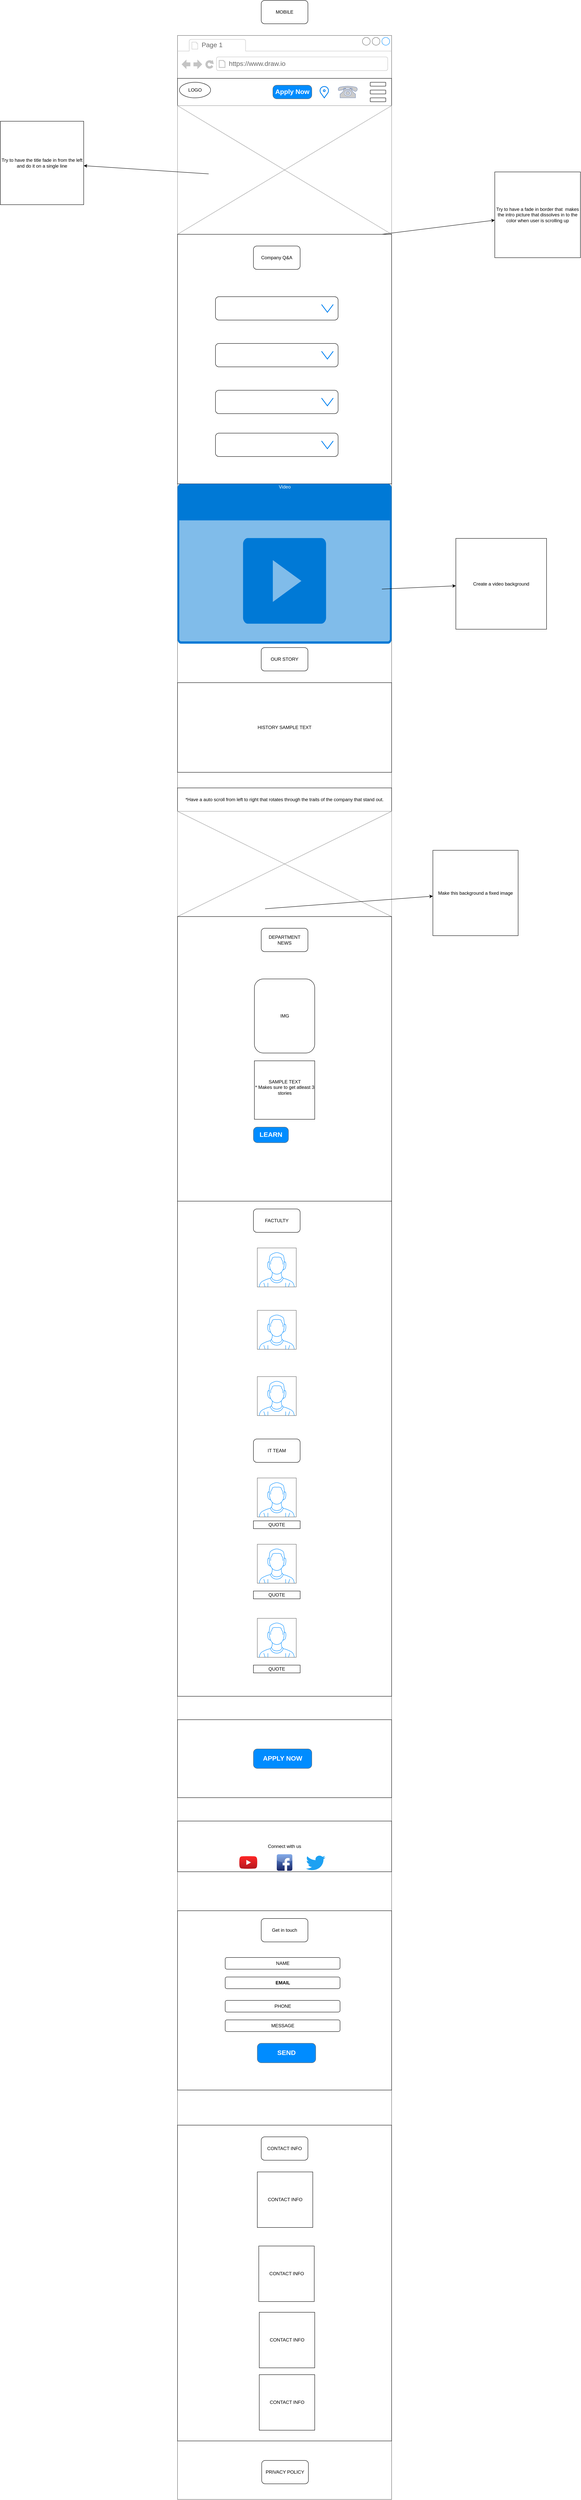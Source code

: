 <mxfile>
    <diagram id="NAHGZcy8bF3EsQdIibgA" name="Page-1">
        <mxGraphModel dx="1516" dy="779" grid="1" gridSize="10" guides="1" tooltips="1" connect="1" arrows="1" fold="1" page="1" pageScale="1" pageWidth="850" pageHeight="1100" math="0" shadow="0">
            <root>
                <mxCell id="0"/>
                <mxCell id="1" parent="0"/>
                <mxCell id="2" value="MOBILE" style="rounded=1;whiteSpace=wrap;html=1;" vertex="1" parent="1">
                    <mxGeometry x="170" y="130" width="120" height="60" as="geometry"/>
                </mxCell>
                <mxCell id="3" value="" style="strokeWidth=1;shadow=0;dashed=0;align=center;html=1;shape=mxgraph.mockup.containers.browserWindow;rSize=0;strokeColor=#666666;strokeColor2=#008cff;strokeColor3=#c4c4c4;mainText=,;recursiveResize=0;" vertex="1" parent="1">
                    <mxGeometry x="-45" y="220" width="550" height="6320" as="geometry"/>
                </mxCell>
                <mxCell id="4" value="Page 1" style="strokeWidth=1;shadow=0;dashed=0;align=center;html=1;shape=mxgraph.mockup.containers.anchor;fontSize=17;fontColor=#666666;align=left;" vertex="1" parent="3">
                    <mxGeometry x="60" y="12" width="110" height="26" as="geometry"/>
                </mxCell>
                <mxCell id="5" value="https://www.draw.io" style="strokeWidth=1;shadow=0;dashed=0;align=center;html=1;shape=mxgraph.mockup.containers.anchor;rSize=0;fontSize=17;fontColor=#666666;align=left;" vertex="1" parent="3">
                    <mxGeometry x="130" y="60" width="250" height="26" as="geometry"/>
                </mxCell>
                <mxCell id="6" value="" style="rounded=0;whiteSpace=wrap;html=1;" vertex="1" parent="3">
                    <mxGeometry y="110" width="550" height="70" as="geometry"/>
                </mxCell>
                <mxCell id="7" value="LOGO" style="ellipse;whiteSpace=wrap;html=1;" vertex="1" parent="3">
                    <mxGeometry x="5" y="120" width="80" height="40" as="geometry"/>
                </mxCell>
                <mxCell id="8" value="" style="rounded=1;whiteSpace=wrap;html=1;" vertex="1" parent="3">
                    <mxGeometry x="495" y="120" width="40" height="10" as="geometry"/>
                </mxCell>
                <mxCell id="9" value="" style="rounded=1;whiteSpace=wrap;html=1;" vertex="1" parent="3">
                    <mxGeometry x="495" y="140" width="40" height="10" as="geometry"/>
                </mxCell>
                <mxCell id="10" value="" style="rounded=1;whiteSpace=wrap;html=1;" vertex="1" parent="3">
                    <mxGeometry x="495" y="160" width="40" height="10" as="geometry"/>
                </mxCell>
                <mxCell id="11" value="" style="verticalLabelPosition=bottom;shadow=0;dashed=0;align=center;html=1;verticalAlign=top;strokeWidth=1;shape=mxgraph.mockup.graphics.simpleIcon;strokeColor=#999999;" vertex="1" parent="3">
                    <mxGeometry y="180" width="550" height="330" as="geometry"/>
                </mxCell>
                <mxCell id="12" value="" style="endArrow=classic;html=1;" edge="1" parent="3" target="13">
                    <mxGeometry width="50" height="50" relative="1" as="geometry">
                        <mxPoint x="80" y="355" as="sourcePoint"/>
                        <mxPoint x="-281" y="260" as="targetPoint"/>
                    </mxGeometry>
                </mxCell>
                <mxCell id="16" value="" style="rounded=0;whiteSpace=wrap;html=1;" vertex="1" parent="3">
                    <mxGeometry y="510" width="550" height="640" as="geometry"/>
                </mxCell>
                <mxCell id="17" value="Company Q&amp;amp;A" style="rounded=1;whiteSpace=wrap;html=1;" vertex="1" parent="3">
                    <mxGeometry x="195" y="540" width="120" height="60" as="geometry"/>
                </mxCell>
                <mxCell id="18" value="&lt;span style=&quot;color: rgba(0, 0, 0, 0); font-family: monospace; font-size: 0px; text-align: start;&quot;&gt;WHAT&lt;/span&gt;" style="rounded=1;whiteSpace=wrap;html=1;" vertex="1" parent="3">
                    <mxGeometry x="97.5" y="670" width="315" height="60" as="geometry"/>
                </mxCell>
                <mxCell id="19" value="&lt;span style=&quot;color: rgba(0, 0, 0, 0); font-family: monospace; font-size: 0px; text-align: start;&quot;&gt;%3CmxGraphModel%3E%3Croot%3E%3CmxCell%20id%3D%220%22%2F%3E%3CmxCell%20id%3D%221%22%20parent%3D%220%22%2F%3E%3CmxCell%20id%3D%222%22%20value%3D%22%22%20style%3D%22rounded%3D1%3BwhiteSpace%3Dwrap%3Bhtml%3D1%3B%22%20vertex%3D%221%22%20parent%3D%221%22%3E%3CmxGeometry%20x%3D%22550%22%20y%3D%22640%22%20width%3D%2240%22%20height%3D%2210%22%20as%3D%22geometry%22%2F%3E%3C%2FmxCell%3E%3C%2Froot%3E%3C%2FmxGraphModel%3E&lt;/span&gt;" style="rounded=1;whiteSpace=wrap;html=1;" vertex="1" parent="3">
                    <mxGeometry x="97.5" y="790" width="315" height="60" as="geometry"/>
                </mxCell>
                <mxCell id="20" value="&lt;span style=&quot;color: rgba(0, 0, 0, 0); font-family: monospace; font-size: 0px; text-align: start;&quot;&gt;%3CmxGraphModel%3E%3Croot%3E%3CmxCell%20id%3D%220%22%2F%3E%3CmxCell%20id%3D%221%22%20parent%3D%220%22%2F%3E%3CmxCell%20id%3D%222%22%20value%3D%22%22%20style%3D%22rounded%3D1%3BwhiteSpace%3Dwrap%3Bhtml%3D1%3B%22%20vertex%3D%221%22%20parent%3D%221%22%3E%3CmxGeometry%20x%3D%22550%22%20y%3D%22640%22%20width%3D%2240%22%20height%3D%2210%22%20as%3D%22geometry%22%2F%3E%3C%2FmxCell%3E%3C%2Froot%3E%3C%2FmxGraphModel%3E&lt;/span&gt;" style="rounded=1;whiteSpace=wrap;html=1;" vertex="1" parent="3">
                    <mxGeometry x="97.5" y="910" width="315" height="60" as="geometry"/>
                </mxCell>
                <mxCell id="21" value="&lt;span style=&quot;color: rgba(0, 0, 0, 0); font-family: monospace; font-size: 0px; text-align: start;&quot;&gt;%3CmxGraphModel%3E%3Croot%3E%3CmxCell%20id%3D%220%22%2F%3E%3CmxCell%20id%3D%221%22%20parent%3D%220%22%2F%3E%3CmxCell%20id%3D%222%22%20value%3D%22%22%20style%3D%22rounded%3D1%3BwhiteSpace%3Dwrap%3Bhtml%3D1%3B%22%20vertex%3D%221%22%20parent%3D%221%22%3E%3CmxGeometry%20x%3D%22550%22%20y%3D%22640%22%20width%3D%2240%22%20height%3D%2210%22%20as%3D%22geometry%22%2F%3E%3C%2FmxCell%3E%3C%2Froot%3E%3C%2FmxGraphModel%3E&lt;/span&gt;" style="rounded=1;whiteSpace=wrap;html=1;" vertex="1" parent="3">
                    <mxGeometry x="97.5" y="1020" width="315" height="60" as="geometry"/>
                </mxCell>
                <mxCell id="22" value="" style="html=1;verticalLabelPosition=bottom;labelBackgroundColor=#ffffff;verticalAlign=top;shadow=0;dashed=0;strokeWidth=2;shape=mxgraph.ios7.misc.down;strokeColor=#0080f0;" vertex="1" parent="3">
                    <mxGeometry x="370" y="690" width="30" height="20" as="geometry"/>
                </mxCell>
                <mxCell id="23" value="" style="html=1;verticalLabelPosition=bottom;labelBackgroundColor=#ffffff;verticalAlign=top;shadow=0;dashed=0;strokeWidth=2;shape=mxgraph.ios7.misc.down;strokeColor=#0080f0;" vertex="1" parent="3">
                    <mxGeometry x="370" y="810" width="30" height="20" as="geometry"/>
                </mxCell>
                <mxCell id="24" value="" style="html=1;verticalLabelPosition=bottom;labelBackgroundColor=#ffffff;verticalAlign=top;shadow=0;dashed=0;strokeWidth=2;shape=mxgraph.ios7.misc.down;strokeColor=#0080f0;" vertex="1" parent="3">
                    <mxGeometry x="370" y="930" width="30" height="20" as="geometry"/>
                </mxCell>
                <mxCell id="25" value="" style="html=1;verticalLabelPosition=bottom;labelBackgroundColor=#ffffff;verticalAlign=top;shadow=0;dashed=0;strokeWidth=2;shape=mxgraph.ios7.misc.down;strokeColor=#0080f0;" vertex="1" parent="3">
                    <mxGeometry x="370" y="1040" width="30" height="20" as="geometry"/>
                </mxCell>
                <mxCell id="26" value="Video" style="html=1;strokeColor=none;fillColor=#0079D6;labelPosition=center;verticalLabelPosition=middle;verticalAlign=top;align=center;fontSize=12;outlineConnect=0;spacingTop=-6;fontColor=#FFFFFF;sketch=0;shape=mxgraph.sitemap.video;" vertex="1" parent="3">
                    <mxGeometry y="1150" width="550" height="410" as="geometry"/>
                </mxCell>
                <mxCell id="29" value="OUR STORY" style="rounded=1;whiteSpace=wrap;html=1;" vertex="1" parent="3">
                    <mxGeometry x="215" y="1570" width="120" height="60" as="geometry"/>
                </mxCell>
                <mxCell id="30" value="HISTORY SAMPLE TEXT" style="rounded=0;whiteSpace=wrap;html=1;" vertex="1" parent="3">
                    <mxGeometry y="1660" width="550" height="230" as="geometry"/>
                </mxCell>
                <mxCell id="31" value="*Have a auto scroll from left to right that rotates through the traits of the company that stand out." style="rounded=0;whiteSpace=wrap;html=1;" vertex="1" parent="3">
                    <mxGeometry y="1930" width="550" height="60" as="geometry"/>
                </mxCell>
                <mxCell id="32" value="" style="verticalLabelPosition=bottom;shadow=0;dashed=0;align=center;html=1;verticalAlign=top;strokeWidth=1;shape=mxgraph.mockup.graphics.simpleIcon;strokeColor=#999999;" vertex="1" parent="3">
                    <mxGeometry y="1990" width="550" height="270" as="geometry"/>
                </mxCell>
                <mxCell id="35" value="" style="rounded=0;whiteSpace=wrap;html=1;" vertex="1" parent="3">
                    <mxGeometry y="2260" width="550" height="730" as="geometry"/>
                </mxCell>
                <mxCell id="36" value="DEPARTMENT NEWS" style="rounded=1;whiteSpace=wrap;html=1;" vertex="1" parent="3">
                    <mxGeometry x="215" y="2290" width="120" height="60" as="geometry"/>
                </mxCell>
                <mxCell id="37" value="IMG" style="rounded=1;whiteSpace=wrap;html=1;" vertex="1" parent="3">
                    <mxGeometry x="197.5" y="2420" width="155" height="190" as="geometry"/>
                </mxCell>
                <mxCell id="39" value="SAMPLE TEXT&lt;br&gt;* Makes sure to get atleast 3 stories&lt;br&gt;&lt;br&gt;" style="rounded=0;whiteSpace=wrap;html=1;" vertex="1" parent="3">
                    <mxGeometry x="197.5" y="2630" width="155" height="150" as="geometry"/>
                </mxCell>
                <mxCell id="40" value="LEARN" style="strokeWidth=1;shadow=0;dashed=0;align=center;html=1;shape=mxgraph.mockup.buttons.button;strokeColor=#666666;fontColor=#ffffff;mainText=;buttonStyle=round;fontSize=17;fontStyle=1;fillColor=#008cff;whiteSpace=wrap;" vertex="1" parent="3">
                    <mxGeometry x="195" y="2800" width="90" height="40" as="geometry"/>
                </mxCell>
                <mxCell id="41" value="" style="rounded=0;whiteSpace=wrap;html=1;" vertex="1" parent="3">
                    <mxGeometry y="2990" width="550" height="1270" as="geometry"/>
                </mxCell>
                <mxCell id="42" value="FACTULTY" style="rounded=1;whiteSpace=wrap;html=1;" vertex="1" parent="3">
                    <mxGeometry x="195" y="3010" width="120" height="60" as="geometry"/>
                </mxCell>
                <mxCell id="43" value="" style="verticalLabelPosition=bottom;shadow=0;dashed=0;align=center;html=1;verticalAlign=top;strokeWidth=1;shape=mxgraph.mockup.containers.userMale;strokeColor=#666666;strokeColor2=#008cff;" vertex="1" parent="3">
                    <mxGeometry x="205" y="3110" width="100" height="100" as="geometry"/>
                </mxCell>
                <mxCell id="44" value="" style="verticalLabelPosition=bottom;shadow=0;dashed=0;align=center;html=1;verticalAlign=top;strokeWidth=1;shape=mxgraph.mockup.containers.userMale;strokeColor=#666666;strokeColor2=#008cff;" vertex="1" parent="3">
                    <mxGeometry x="205" y="3270" width="100" height="100" as="geometry"/>
                </mxCell>
                <mxCell id="45" value="" style="verticalLabelPosition=bottom;shadow=0;dashed=0;align=center;html=1;verticalAlign=top;strokeWidth=1;shape=mxgraph.mockup.containers.userMale;strokeColor=#666666;strokeColor2=#008cff;" vertex="1" parent="3">
                    <mxGeometry x="205" y="3440" width="100" height="100" as="geometry"/>
                </mxCell>
                <mxCell id="46" value="IT TEAM" style="rounded=1;whiteSpace=wrap;html=1;" vertex="1" parent="3">
                    <mxGeometry x="195" y="3600" width="120" height="60" as="geometry"/>
                </mxCell>
                <mxCell id="47" value="" style="verticalLabelPosition=bottom;shadow=0;dashed=0;align=center;html=1;verticalAlign=top;strokeWidth=1;shape=mxgraph.mockup.containers.userMale;strokeColor=#666666;strokeColor2=#008cff;" vertex="1" parent="3">
                    <mxGeometry x="205" y="3700" width="100" height="100" as="geometry"/>
                </mxCell>
                <mxCell id="48" value="" style="verticalLabelPosition=bottom;shadow=0;dashed=0;align=center;html=1;verticalAlign=top;strokeWidth=1;shape=mxgraph.mockup.containers.userMale;strokeColor=#666666;strokeColor2=#008cff;" vertex="1" parent="3">
                    <mxGeometry x="205" y="3870" width="100" height="100" as="geometry"/>
                </mxCell>
                <mxCell id="49" value="" style="verticalLabelPosition=bottom;shadow=0;dashed=0;align=center;html=1;verticalAlign=top;strokeWidth=1;shape=mxgraph.mockup.containers.userMale;strokeColor=#666666;strokeColor2=#008cff;" vertex="1" parent="3">
                    <mxGeometry x="205" y="4060" width="100" height="100" as="geometry"/>
                </mxCell>
                <mxCell id="50" value="QUOTE" style="rounded=0;whiteSpace=wrap;html=1;" vertex="1" parent="3">
                    <mxGeometry x="195" y="3810" width="120" height="20" as="geometry"/>
                </mxCell>
                <mxCell id="51" value="QUOTE" style="rounded=0;whiteSpace=wrap;html=1;" vertex="1" parent="3">
                    <mxGeometry x="195" y="3990" width="120" height="20" as="geometry"/>
                </mxCell>
                <mxCell id="52" value="QUOTE" style="rounded=0;whiteSpace=wrap;html=1;" vertex="1" parent="3">
                    <mxGeometry x="195" y="4180" width="120" height="20" as="geometry"/>
                </mxCell>
                <mxCell id="53" value="" style="rounded=0;whiteSpace=wrap;html=1;" vertex="1" parent="3">
                    <mxGeometry y="4320" width="550" height="200" as="geometry"/>
                </mxCell>
                <mxCell id="54" value="APPLY NOW" style="strokeWidth=1;shadow=0;dashed=0;align=center;html=1;shape=mxgraph.mockup.buttons.button;strokeColor=#666666;fontColor=#ffffff;mainText=;buttonStyle=round;fontSize=17;fontStyle=1;fillColor=#008cff;whiteSpace=wrap;" vertex="1" parent="3">
                    <mxGeometry x="195" y="4395" width="150" height="50" as="geometry"/>
                </mxCell>
                <mxCell id="55" value="&lt;span style=&quot;color: rgba(0, 0, 0, 0); font-family: monospace; font-size: 0px; text-align: start;&quot;&gt;%3CmxGraphModel%3E%3Croot%3E%3CmxCell%20id%3D%220%22%2F%3E%3CmxCell%20id%3D%221%22%20parent%3D%220%22%2F%3E%3CmxCell%20id%3D%222%22%20value%3D%22QUOTE%22%20style%3D%22rounded%3D0%3BwhiteSpace%3Dwrap%3Bhtml%3D1%3B%22%20vertex%3D%221%22%20parent%3D%221%22%3E%3CmxGeometry%20x%3D%22150%22%20y%3D%224030%22%20width%3D%22120%22%20height%3D%2220%22%20as%3D%22geometry%22%2F%3E%3C%2FmxCell%3E%3C%2Froot%3E%3C%2FmxGraphModel%3E&lt;/span&gt;" style="fontColor=#0066CC;verticalAlign=top;verticalLabelPosition=bottom;labelPosition=center;align=center;html=1;outlineConnect=0;fillColor=#CCCCCC;strokeColor=#6881B3;gradientColor=none;gradientDirection=north;strokeWidth=2;shape=mxgraph.networks.phone_1;" vertex="1" parent="3">
                    <mxGeometry x="412.5" y="130" width="50" height="30" as="geometry"/>
                </mxCell>
                <mxCell id="56" value="" style="html=1;verticalLabelPosition=bottom;align=center;labelBackgroundColor=#ffffff;verticalAlign=top;strokeWidth=2;strokeColor=#0080F0;shadow=0;dashed=0;shape=mxgraph.ios7.icons.location;" vertex="1" parent="3">
                    <mxGeometry x="365" y="130" width="24" height="30" as="geometry"/>
                </mxCell>
                <mxCell id="57" value="Apply Now" style="strokeWidth=1;shadow=0;dashed=0;align=center;html=1;shape=mxgraph.mockup.buttons.button;strokeColor=#666666;fontColor=#ffffff;mainText=;buttonStyle=round;fontSize=17;fontStyle=1;fillColor=#008cff;whiteSpace=wrap;" vertex="1" parent="3">
                    <mxGeometry x="245" y="127.5" width="100" height="35" as="geometry"/>
                </mxCell>
                <mxCell id="58" value="Connect with us" style="rounded=0;whiteSpace=wrap;html=1;" vertex="1" parent="3">
                    <mxGeometry y="4580" width="550" height="130" as="geometry"/>
                </mxCell>
                <mxCell id="59" value="" style="dashed=0;outlineConnect=0;html=1;align=center;labelPosition=center;verticalLabelPosition=bottom;verticalAlign=top;shape=mxgraph.weblogos.youtube_2;fillColor=#FF2626;gradientColor=#B5171F" vertex="1" parent="3">
                    <mxGeometry x="158.6" y="4670" width="46.4" height="32.6" as="geometry"/>
                </mxCell>
                <mxCell id="60" value="&lt;span style=&quot;color: rgba(0, 0, 0, 0); font-family: monospace; font-size: 0px; text-align: start;&quot;&gt;%3CmxGraphModel%3E%3Croot%3E%3CmxCell%20id%3D%220%22%2F%3E%3CmxCell%20id%3D%221%22%20parent%3D%220%22%2F%3E%3CmxCell%20id%3D%222%22%20value%3D%22%22%20style%3D%22dashed%3D0%3BoutlineConnect%3D0%3Bhtml%3D1%3Balign%3Dcenter%3BlabelPosition%3Dcenter%3BverticalLabelPosition%3Dbottom%3BverticalAlign%3Dtop%3Bshape%3Dmxgraph.weblogos.youtube_2%3BfillColor%3D%23FF2626%3BgradientColor%3D%23B5171F%22%20vertex%3D%221%22%20parent%3D%221%22%3E%3CmxGeometry%20x%3D%22218.6%22%20y%3D%222780%22%20width%3D%2246.4%22%20height%3D%2232.6%22%20as%3D%22geometry%22%2F%3E%3C%2FmxCell%3E%3C%2Froot%3E%3C%2FmxGraphModel%3E&lt;/span&gt;&lt;span style=&quot;color: rgba(0, 0, 0, 0); font-family: monospace; font-size: 0px; text-align: start;&quot;&gt;%3CmxGraphModel%3E%3Croot%3E%3CmxCell%20id%3D%220%22%2F%3E%3CmxCell%20id%3D%221%22%20parent%3D%220%22%2F%3E%3CmxCell%20id%3D%222%22%20value%3D%22%22%20style%3D%22dashed%3D0%3BoutlineConnect%3D0%3Bhtml%3D1%3Balign%3Dcenter%3BlabelPosition%3Dcenter%3BverticalLabelPosition%3Dbottom%3BverticalAlign%3Dtop%3Bshape%3Dmxgraph.weblogos.youtube_2%3BfillColor%3D%23FF2626%3BgradientColor%3D%23B5171F%22%20vertex%3D%221%22%20parent%3D%221%22%3E%3CmxGeometry%20x%3D%22218.6%22%20y%3D%222780%22%20width%3D%2246.4%22%20height%3D%2232.6%22%20as%3D%22geometry%22%2F%3E%3C%2FmxCell%3E%3C%2Froot%3E%3C%2FmxGraphModel%3E&lt;/span&gt;" style="dashed=0;outlineConnect=0;html=1;align=center;labelPosition=center;verticalLabelPosition=bottom;verticalAlign=top;shape=mxgraph.webicons.facebook;fillColor=#6294E4;gradientColor=#1A2665" vertex="1" parent="3">
                    <mxGeometry x="255" y="4665.1" width="40" height="42.4" as="geometry"/>
                </mxCell>
                <mxCell id="61" value="" style="dashed=0;outlineConnect=0;html=1;align=center;labelPosition=center;verticalLabelPosition=bottom;verticalAlign=top;shape=mxgraph.weblogos.twitter;fillColor=#1DA1F2;strokeColor=none" vertex="1" parent="3">
                    <mxGeometry x="330" y="4667.5" width="50" height="40" as="geometry"/>
                </mxCell>
                <mxCell id="62" value="" style="rounded=0;whiteSpace=wrap;html=1;" vertex="1" parent="3">
                    <mxGeometry y="4810" width="550" height="460" as="geometry"/>
                </mxCell>
                <mxCell id="63" value="Get in touch" style="rounded=1;whiteSpace=wrap;html=1;" vertex="1" parent="3">
                    <mxGeometry x="215" y="4830" width="120" height="60" as="geometry"/>
                </mxCell>
                <mxCell id="64" value="NAME&lt;span style=&quot;color: rgba(0, 0, 0, 0); font-family: monospace; font-size: 0px; text-align: start;&quot;&gt;%3CmxGraphModel%3E%3Croot%3E%3CmxCell%20id%3D%220%22%2F%3E%3CmxCell%20id%3D%221%22%20parent%3D%220%22%2F%3E%3CmxCell%20id%3D%222%22%20value%3D%22%22%20style%3D%22dashed%3D0%3BoutlineConnect%3D0%3Bhtml%3D1%3Balign%3Dcenter%3BlabelPosition%3Dcenter%3BverticalLabelPosition%3Dbottom%3BverticalAlign%3Dtop%3Bshape%3Dmxgraph.weblogos.twitter%3BfillColor%3D%231DA1F2%3BstrokeColor%3Dnone%22%20vertex%3D%221%22%20parent%3D%221%22%3E%3CmxGeometry%20x%3D%22400%22%20y%3D%222776.3%22%20width%3D%2250%22%20height%3D%2240%22%20as%3D%22geometry%22%2F%3E%3C%2FmxCell%3E%3C%2Froot%3E%3C%2FmxGraphModel%3E&lt;/span&gt;" style="rounded=1;whiteSpace=wrap;html=1;" vertex="1" parent="3">
                    <mxGeometry x="122.5" y="4930" width="295" height="30" as="geometry"/>
                </mxCell>
                <mxCell id="65" value="EMAIL&lt;span style=&quot;color: rgba(0, 0, 0, 0); font-family: monospace; font-size: 0px; font-weight: 400; text-align: start;&quot;&gt;%3CmxGraphModel%3E%3Croot%3E%3CmxCell%20id%3D%220%22%2F%3E%3CmxCell%20id%3D%221%22%20parent%3D%220%22%2F%3E%3CmxCell%20id%3D%222%22%20value%3D%22NAME%26lt%3Bspan%20style%3D%26quot%3Bcolor%3A%20rgba(0%2C%200%2C%200%2C%200)%3B%20font-family%3A%20monospace%3B%20font-size%3A%200px%3B%20text-align%3A%20start%3B%26quot%3B%26gt%3B%253CmxGraphModel%253E%253Croot%253E%253CmxCell%2520id%253D%25220%2522%252F%253E%253CmxCell%2520id%253D%25221%2522%2520parent%253D%25220%2522%252F%253E%253CmxCell%2520id%253D%25222%2522%2520value%253D%2522%2522%2520style%253D%2522dashed%253D0%253BoutlineConnect%253D0%253Bhtml%253D1%253Balign%253Dcenter%253BlabelPosition%253Dcenter%253BverticalLabelPosition%253Dbottom%253BverticalAlign%253Dtop%253Bshape%253Dmxgraph.weblogos.twitter%253BfillColor%253D%25231DA1F2%253BstrokeColor%253Dnone%2522%2520vertex%253D%25221%2522%2520parent%253D%25221%2522%253E%253CmxGeometry%2520x%253D%2522400%2522%2520y%253D%25222776.3%2522%2520width%253D%252250%2522%2520height%253D%252240%2522%2520as%253D%2522geometry%2522%252F%253E%253C%252FmxCell%253E%253C%252Froot%253E%253C%252FmxGraphModel%253E%26lt%3B%2Fspan%26gt%3B%22%20style%3D%22rounded%3D1%3BwhiteSpace%3Dwrap%3Bhtml%3D1%3B%22%20vertex%3D%221%22%20parent%3D%221%22%3E%3CmxGeometry%20x%3D%2277.5%22%20y%3D%225150%22%20width%3D%22295%22%20height%3D%2230%22%20as%3D%22geometry%22%2F%3E%3C%2FmxCell%3E%3C%2Froot%3E%3C%2FmxGraphModel%3E&lt;/span&gt;" style="rounded=1;whiteSpace=wrap;html=1;fontStyle=1" vertex="1" parent="3">
                    <mxGeometry x="122.5" y="4980" width="295" height="30" as="geometry"/>
                </mxCell>
                <mxCell id="66" value="PHONE" style="rounded=1;whiteSpace=wrap;html=1;" vertex="1" parent="3">
                    <mxGeometry x="122.5" y="5040" width="295" height="30" as="geometry"/>
                </mxCell>
                <mxCell id="67" value="MESSAGE" style="rounded=1;whiteSpace=wrap;html=1;" vertex="1" parent="3">
                    <mxGeometry x="122.5" y="5090" width="295" height="30" as="geometry"/>
                </mxCell>
                <mxCell id="68" value="SEND" style="strokeWidth=1;shadow=0;dashed=0;align=center;html=1;shape=mxgraph.mockup.buttons.button;strokeColor=#666666;fontColor=#ffffff;mainText=;buttonStyle=round;fontSize=17;fontStyle=1;fillColor=#008cff;whiteSpace=wrap;" vertex="1" parent="3">
                    <mxGeometry x="205" y="5150" width="150" height="50" as="geometry"/>
                </mxCell>
                <mxCell id="69" value="" style="rounded=0;whiteSpace=wrap;html=1;" vertex="1" parent="3">
                    <mxGeometry y="5360" width="550" height="810" as="geometry"/>
                </mxCell>
                <mxCell id="70" value="CONTACT INFO" style="rounded=1;whiteSpace=wrap;html=1;" vertex="1" parent="3">
                    <mxGeometry x="215" y="5390" width="120" height="60" as="geometry"/>
                </mxCell>
                <mxCell id="71" value="CONTACT INFO" style="whiteSpace=wrap;html=1;aspect=fixed;" vertex="1" parent="3">
                    <mxGeometry x="205" y="5480" width="142.5" height="142.5" as="geometry"/>
                </mxCell>
                <mxCell id="72" value="CONTACT INFO" style="whiteSpace=wrap;html=1;aspect=fixed;" vertex="1" parent="3">
                    <mxGeometry x="208.75" y="5670" width="142.5" height="142.5" as="geometry"/>
                </mxCell>
                <mxCell id="73" value="CONTACT INFO" style="whiteSpace=wrap;html=1;aspect=fixed;" vertex="1" parent="3">
                    <mxGeometry x="210" y="5840" width="142.5" height="142.5" as="geometry"/>
                </mxCell>
                <mxCell id="74" value="CONTACT INFO" style="whiteSpace=wrap;html=1;aspect=fixed;" vertex="1" parent="3">
                    <mxGeometry x="210" y="6000" width="142.5" height="142.5" as="geometry"/>
                </mxCell>
                <mxCell id="75" value="PRIVACY POLICY" style="rounded=1;whiteSpace=wrap;html=1;" vertex="1" parent="3">
                    <mxGeometry x="216.25" y="6220" width="120" height="60" as="geometry"/>
                </mxCell>
                <mxCell id="13" value="Try to have the title fade in from the left and do it on a single line" style="whiteSpace=wrap;html=1;aspect=fixed;" vertex="1" parent="1">
                    <mxGeometry x="-500" y="440" width="214" height="214" as="geometry"/>
                </mxCell>
                <mxCell id="14" value="" style="endArrow=classic;html=1;" edge="1" parent="1" target="15">
                    <mxGeometry width="50" height="50" relative="1" as="geometry">
                        <mxPoint x="480" y="730" as="sourcePoint"/>
                        <mxPoint x="810" y="610" as="targetPoint"/>
                    </mxGeometry>
                </mxCell>
                <mxCell id="15" value="Try to have a fade in border that&amp;nbsp; makes the intro picture that dissolves in to the color when user is scrolling up" style="whiteSpace=wrap;html=1;aspect=fixed;" vertex="1" parent="1">
                    <mxGeometry x="770" y="570" width="220" height="220" as="geometry"/>
                </mxCell>
                <mxCell id="27" value="" style="endArrow=classic;html=1;" edge="1" parent="1" target="28">
                    <mxGeometry width="50" height="50" relative="1" as="geometry">
                        <mxPoint x="480" y="1640" as="sourcePoint"/>
                        <mxPoint x="863" y="1550" as="targetPoint"/>
                    </mxGeometry>
                </mxCell>
                <mxCell id="28" value="Create a video background" style="whiteSpace=wrap;html=1;aspect=fixed;" vertex="1" parent="1">
                    <mxGeometry x="670" y="1510" width="233" height="233" as="geometry"/>
                </mxCell>
                <mxCell id="33" value="" style="endArrow=classic;html=1;" edge="1" parent="1" target="34">
                    <mxGeometry width="50" height="50" relative="1" as="geometry">
                        <mxPoint x="180" y="2460" as="sourcePoint"/>
                        <mxPoint x="651" y="2350" as="targetPoint"/>
                    </mxGeometry>
                </mxCell>
                <mxCell id="34" value="Make this background a fixed image" style="whiteSpace=wrap;html=1;aspect=fixed;" vertex="1" parent="1">
                    <mxGeometry x="611" y="2310" width="219" height="219" as="geometry"/>
                </mxCell>
            </root>
        </mxGraphModel>
    </diagram>
</mxfile>